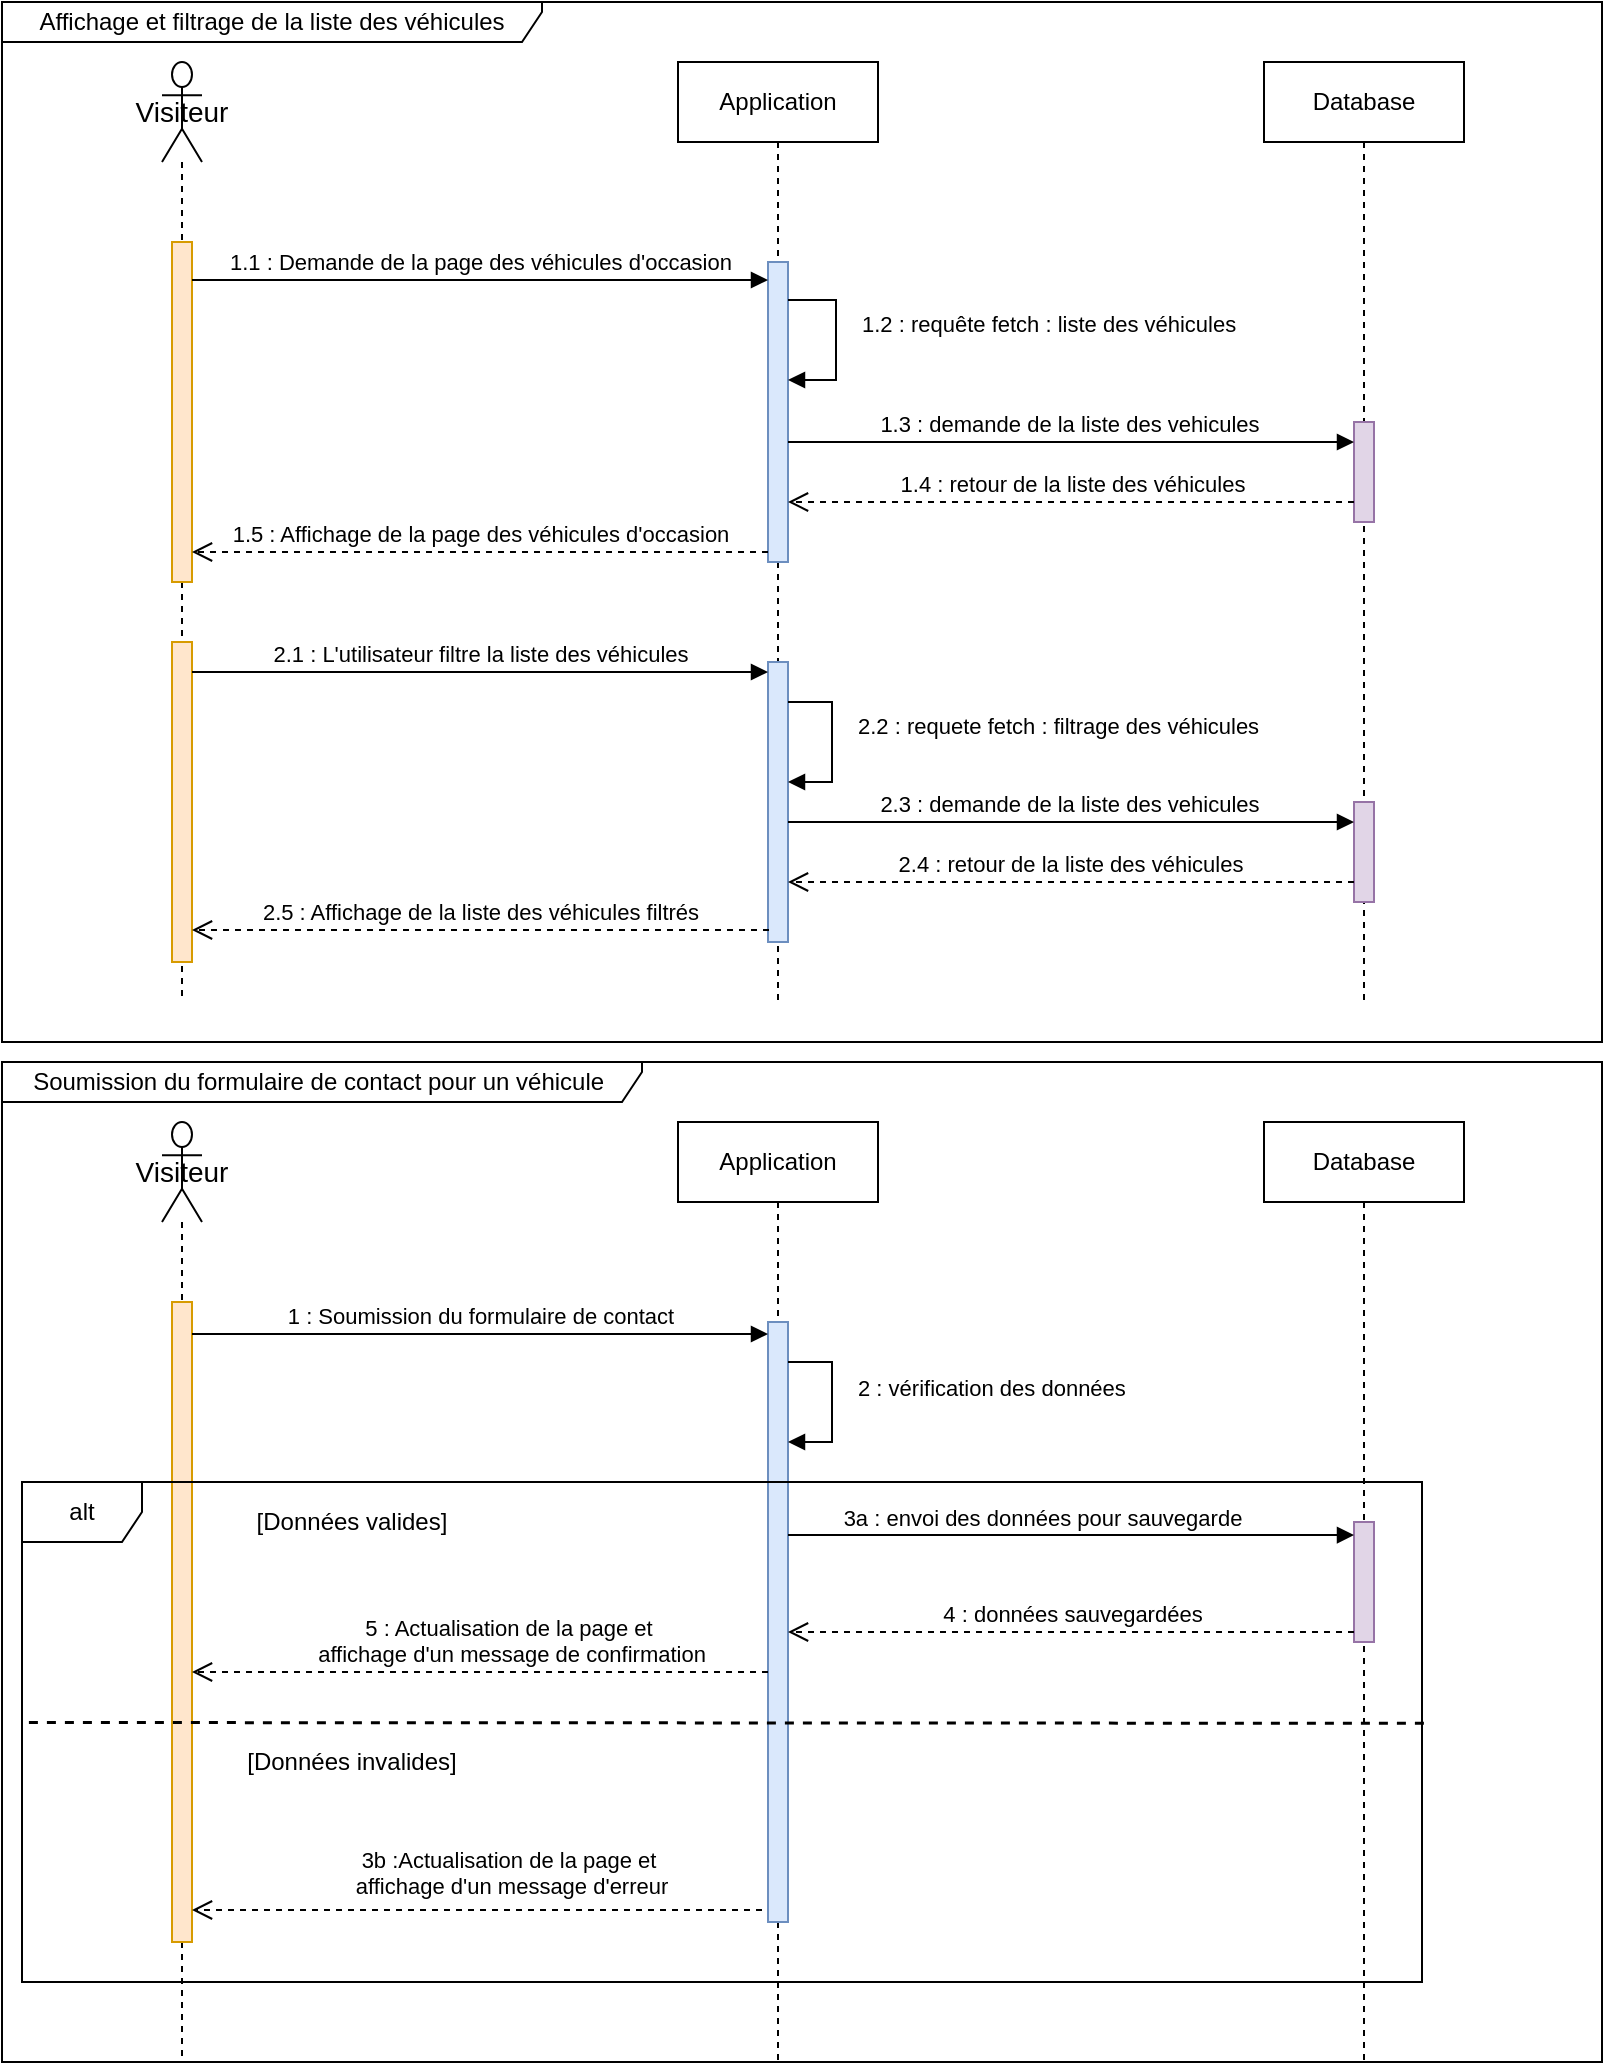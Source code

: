 <mxfile version="26.0.4">
  <diagram name="Page-1" id="VNXcfkbYEXvpR4YsD0s-">
    <mxGraphModel dx="892" dy="606" grid="1" gridSize="10" guides="1" tooltips="1" connect="1" arrows="1" fold="1" page="1" pageScale="1" pageWidth="827" pageHeight="1169" math="0" shadow="0">
      <root>
        <mxCell id="0" />
        <mxCell id="1" parent="0" />
        <mxCell id="Vn9umDjE4MvJT5pGu6KD-4" value="Visiteur" style="shape=umlLifeline;perimeter=lifelinePerimeter;whiteSpace=wrap;html=1;container=1;dropTarget=0;collapsible=0;recursiveResize=0;outlineConnect=0;portConstraint=eastwest;newEdgeStyle={&quot;curved&quot;:0,&quot;rounded&quot;:0};participant=umlActor;size=50;align=center;fontSize=14;" parent="1" vertex="1">
          <mxGeometry x="90" y="40" width="20" height="470" as="geometry" />
        </mxCell>
        <mxCell id="Vn9umDjE4MvJT5pGu6KD-47" value="" style="html=1;points=[[0,0,0,0,5],[0,1,0,0,-5],[1,0,0,0,5],[1,1,0,0,-5]];perimeter=orthogonalPerimeter;outlineConnect=0;targetShapes=umlLifeline;portConstraint=eastwest;newEdgeStyle={&quot;curved&quot;:0,&quot;rounded&quot;:0};labelBackgroundColor=none;fillColor=#ffe6cc;strokeColor=#d79b00;" parent="Vn9umDjE4MvJT5pGu6KD-4" vertex="1">
          <mxGeometry x="5" y="90" width="10" height="170" as="geometry" />
        </mxCell>
        <mxCell id="eg1m_n-5e4tIelkp_Vyl-4" value="" style="html=1;points=[[0,0,0,0,5],[0,1,0,0,-5],[1,0,0,0,5],[1,1,0,0,-5]];perimeter=orthogonalPerimeter;outlineConnect=0;targetShapes=umlLifeline;portConstraint=eastwest;newEdgeStyle={&quot;curved&quot;:0,&quot;rounded&quot;:0};labelBackgroundColor=none;fillColor=#ffe6cc;strokeColor=#d79b00;" vertex="1" parent="Vn9umDjE4MvJT5pGu6KD-4">
          <mxGeometry x="5" y="290" width="10" height="160" as="geometry" />
        </mxCell>
        <mxCell id="Vn9umDjE4MvJT5pGu6KD-5" value="Application" style="shape=umlLifeline;perimeter=lifelinePerimeter;whiteSpace=wrap;html=1;container=1;dropTarget=0;collapsible=0;recursiveResize=0;outlineConnect=0;portConstraint=eastwest;newEdgeStyle={&quot;curved&quot;:0,&quot;rounded&quot;:0};" parent="1" vertex="1">
          <mxGeometry x="348" y="40" width="100" height="470" as="geometry" />
        </mxCell>
        <mxCell id="Vn9umDjE4MvJT5pGu6KD-13" value="" style="html=1;points=[[0,0,0,0,5],[0,1,0,0,-5],[1,0,0,0,5],[1,1,0,0,-5]];perimeter=orthogonalPerimeter;outlineConnect=0;targetShapes=umlLifeline;portConstraint=eastwest;newEdgeStyle={&quot;curved&quot;:0,&quot;rounded&quot;:0};fillColor=#dae8fc;strokeColor=#6c8ebf;" parent="Vn9umDjE4MvJT5pGu6KD-5" vertex="1">
          <mxGeometry x="45" y="100" width="10" height="150" as="geometry" />
        </mxCell>
        <mxCell id="Vn9umDjE4MvJT5pGu6KD-24" value="1.2 : requête fetch : liste des véhicules" style="html=1;align=left;spacingLeft=2;endArrow=block;rounded=0;edgeStyle=orthogonalEdgeStyle;curved=0;rounded=0;" parent="Vn9umDjE4MvJT5pGu6KD-5" edge="1">
          <mxGeometry x="-0.191" y="9" relative="1" as="geometry">
            <mxPoint x="55" y="119" as="sourcePoint" />
            <Array as="points">
              <mxPoint x="79" y="119" />
              <mxPoint x="79" y="159" />
            </Array>
            <mxPoint x="55" y="159" as="targetPoint" />
            <mxPoint as="offset" />
          </mxGeometry>
        </mxCell>
        <mxCell id="Vn9umDjE4MvJT5pGu6KD-25" value="" style="html=1;points=[[0,0,0,0,5],[0,1,0,0,-5],[1,0,0,0,5],[1,1,0,0,-5]];perimeter=orthogonalPerimeter;outlineConnect=0;targetShapes=umlLifeline;portConstraint=eastwest;newEdgeStyle={&quot;curved&quot;:0,&quot;rounded&quot;:0};fillColor=#dae8fc;strokeColor=#6c8ebf;" parent="Vn9umDjE4MvJT5pGu6KD-5" vertex="1">
          <mxGeometry x="45" y="300" width="10" height="140" as="geometry" />
        </mxCell>
        <mxCell id="Vn9umDjE4MvJT5pGu6KD-27" value="2.2 : requete fetch : filtrage des véhicules" style="html=1;align=left;spacingLeft=2;endArrow=block;rounded=0;edgeStyle=orthogonalEdgeStyle;curved=0;rounded=0;" parent="Vn9umDjE4MvJT5pGu6KD-5" edge="1">
          <mxGeometry x="-0.191" y="9" relative="1" as="geometry">
            <mxPoint x="55" y="320" as="sourcePoint" />
            <Array as="points">
              <mxPoint x="77" y="320" />
              <mxPoint x="77" y="360" />
            </Array>
            <mxPoint x="55" y="360" as="targetPoint" />
            <mxPoint as="offset" />
          </mxGeometry>
        </mxCell>
        <mxCell id="Vn9umDjE4MvJT5pGu6KD-7" value="Database" style="shape=umlLifeline;perimeter=lifelinePerimeter;whiteSpace=wrap;html=1;container=1;dropTarget=0;collapsible=0;recursiveResize=0;outlineConnect=0;portConstraint=eastwest;newEdgeStyle={&quot;curved&quot;:0,&quot;rounded&quot;:0};" parent="1" vertex="1">
          <mxGeometry x="641" y="40" width="100" height="470" as="geometry" />
        </mxCell>
        <mxCell id="Vn9umDjE4MvJT5pGu6KD-17" value="" style="html=1;points=[[0,0,0,0,5],[0,1,0,0,-5],[1,0,0,0,5],[1,1,0,0,-5]];perimeter=orthogonalPerimeter;outlineConnect=0;targetShapes=umlLifeline;portConstraint=eastwest;newEdgeStyle={&quot;curved&quot;:0,&quot;rounded&quot;:0};fillColor=#e1d5e7;strokeColor=#9673a6;" parent="Vn9umDjE4MvJT5pGu6KD-7" vertex="1">
          <mxGeometry x="45" y="180" width="10" height="50" as="geometry" />
        </mxCell>
        <mxCell id="WyXcLjYPZOlFibcYT7f2-1" value="" style="html=1;points=[[0,0,0,0,5],[0,1,0,0,-5],[1,0,0,0,5],[1,1,0,0,-5]];perimeter=orthogonalPerimeter;outlineConnect=0;targetShapes=umlLifeline;portConstraint=eastwest;newEdgeStyle={&quot;curved&quot;:0,&quot;rounded&quot;:0};fillColor=#e1d5e7;strokeColor=#9673a6;" parent="Vn9umDjE4MvJT5pGu6KD-7" vertex="1">
          <mxGeometry x="45" y="370" width="10" height="50" as="geometry" />
        </mxCell>
        <mxCell id="Vn9umDjE4MvJT5pGu6KD-8" value="1.1 : Demande de la page des véhicules d&#39;occasion" style="html=1;verticalAlign=bottom;endArrow=block;curved=0;rounded=0;spacingLeft=0;horizontal=1;" parent="1" edge="1">
          <mxGeometry width="80" relative="1" as="geometry">
            <mxPoint x="105" y="149" as="sourcePoint" />
            <mxPoint x="393" y="149" as="targetPoint" />
          </mxGeometry>
        </mxCell>
        <mxCell id="Vn9umDjE4MvJT5pGu6KD-16" value="1.3 : demande de la liste des vehicules&amp;nbsp;" style="html=1;verticalAlign=bottom;endArrow=block;curved=0;rounded=0;" parent="1" edge="1">
          <mxGeometry width="80" relative="1" as="geometry">
            <mxPoint x="403" y="230" as="sourcePoint" />
            <mxPoint x="686" y="230" as="targetPoint" />
            <Array as="points">
              <mxPoint x="540" y="230" />
            </Array>
          </mxGeometry>
        </mxCell>
        <mxCell id="Vn9umDjE4MvJT5pGu6KD-18" value="1.4 : retour de la liste des véhicules" style="html=1;verticalAlign=bottom;endArrow=open;dashed=1;endSize=8;curved=0;rounded=0;" parent="1" edge="1">
          <mxGeometry relative="1" as="geometry">
            <mxPoint x="686" y="260" as="sourcePoint" />
            <mxPoint x="403" y="260" as="targetPoint" />
          </mxGeometry>
        </mxCell>
        <mxCell id="Vn9umDjE4MvJT5pGu6KD-19" value="1.5 : Affichage de la page des véhicules d&#39;occasion" style="html=1;verticalAlign=bottom;endArrow=open;dashed=1;endSize=8;curved=0;rounded=0;" parent="1" edge="1">
          <mxGeometry relative="1" as="geometry">
            <mxPoint x="393" y="285" as="sourcePoint" />
            <mxPoint x="105" y="285" as="targetPoint" />
            <mxPoint as="offset" />
          </mxGeometry>
        </mxCell>
        <mxCell id="Vn9umDjE4MvJT5pGu6KD-26" value="2.1 : L&#39;utilisateur filtre la liste des véhicules" style="html=1;verticalAlign=bottom;endArrow=block;curved=0;rounded=0;" parent="1" edge="1">
          <mxGeometry width="80" relative="1" as="geometry">
            <mxPoint x="105" y="345" as="sourcePoint" />
            <mxPoint x="393" y="345" as="targetPoint" />
            <mxPoint as="offset" />
          </mxGeometry>
        </mxCell>
        <mxCell id="Vn9umDjE4MvJT5pGu6KD-28" value="2.5 : Affichage de la liste des véhicules filtrés" style="html=1;verticalAlign=bottom;endArrow=open;dashed=1;endSize=8;curved=0;rounded=0;" parent="1" edge="1">
          <mxGeometry relative="1" as="geometry">
            <mxPoint x="393.5" y="474" as="sourcePoint" />
            <mxPoint x="105" y="474" as="targetPoint" />
          </mxGeometry>
        </mxCell>
        <mxCell id="Vn9umDjE4MvJT5pGu6KD-29" value="Visiteur" style="shape=umlLifeline;perimeter=lifelinePerimeter;whiteSpace=wrap;html=1;container=1;dropTarget=0;collapsible=0;recursiveResize=0;outlineConnect=0;portConstraint=eastwest;newEdgeStyle={&quot;curved&quot;:0,&quot;rounded&quot;:0};participant=umlActor;size=50;align=center;fontSize=14;" parent="1" vertex="1">
          <mxGeometry x="90" y="570" width="20" height="470" as="geometry" />
        </mxCell>
        <mxCell id="Vn9umDjE4MvJT5pGu6KD-48" value="" style="html=1;points=[[0,0,0,0,5],[0,1,0,0,-5],[1,0,0,0,5],[1,1,0,0,-5]];perimeter=orthogonalPerimeter;outlineConnect=0;targetShapes=umlLifeline;portConstraint=eastwest;newEdgeStyle={&quot;curved&quot;:0,&quot;rounded&quot;:0};fillColor=#ffe6cc;strokeColor=#d79b00;" parent="Vn9umDjE4MvJT5pGu6KD-29" vertex="1">
          <mxGeometry x="5" y="90" width="10" height="320" as="geometry" />
        </mxCell>
        <mxCell id="Vn9umDjE4MvJT5pGu6KD-30" value="Application" style="shape=umlLifeline;perimeter=lifelinePerimeter;whiteSpace=wrap;html=1;container=1;dropTarget=0;collapsible=0;recursiveResize=0;outlineConnect=0;portConstraint=eastwest;newEdgeStyle={&quot;curved&quot;:0,&quot;rounded&quot;:0};" parent="1" vertex="1">
          <mxGeometry x="348" y="570" width="100" height="470" as="geometry" />
        </mxCell>
        <mxCell id="Vn9umDjE4MvJT5pGu6KD-31" value="" style="html=1;points=[[0,0,0,0,5],[0,1,0,0,-5],[1,0,0,0,5],[1,1,0,0,-5]];perimeter=orthogonalPerimeter;outlineConnect=0;targetShapes=umlLifeline;portConstraint=eastwest;newEdgeStyle={&quot;curved&quot;:0,&quot;rounded&quot;:0};fillColor=#dae8fc;strokeColor=#6c8ebf;" parent="Vn9umDjE4MvJT5pGu6KD-30" vertex="1">
          <mxGeometry x="45" y="100" width="10" height="300" as="geometry" />
        </mxCell>
        <mxCell id="Vn9umDjE4MvJT5pGu6KD-36" value="Database" style="shape=umlLifeline;perimeter=lifelinePerimeter;whiteSpace=wrap;html=1;container=1;dropTarget=0;collapsible=0;recursiveResize=0;outlineConnect=0;portConstraint=eastwest;newEdgeStyle={&quot;curved&quot;:0,&quot;rounded&quot;:0};" parent="1" vertex="1">
          <mxGeometry x="641" y="570" width="100" height="470" as="geometry" />
        </mxCell>
        <mxCell id="Vn9umDjE4MvJT5pGu6KD-37" value="" style="html=1;points=[[0,0,0,0,5],[0,1,0,0,-5],[1,0,0,0,5],[1,1,0,0,-5]];perimeter=orthogonalPerimeter;outlineConnect=0;targetShapes=umlLifeline;portConstraint=eastwest;newEdgeStyle={&quot;curved&quot;:0,&quot;rounded&quot;:0};fillColor=#e1d5e7;strokeColor=#9673a6;" parent="Vn9umDjE4MvJT5pGu6KD-36" vertex="1">
          <mxGeometry x="45" y="200" width="10" height="60" as="geometry" />
        </mxCell>
        <mxCell id="Vn9umDjE4MvJT5pGu6KD-38" value="1 : Soumission du formulaire de contact" style="html=1;verticalAlign=bottom;endArrow=block;curved=0;rounded=0;" parent="1" edge="1">
          <mxGeometry width="80" relative="1" as="geometry">
            <mxPoint x="105" y="676" as="sourcePoint" />
            <mxPoint x="393" y="676" as="targetPoint" />
          </mxGeometry>
        </mxCell>
        <mxCell id="Vn9umDjE4MvJT5pGu6KD-40" value="2 : vérification des données" style="html=1;align=left;spacingLeft=2;endArrow=block;rounded=0;edgeStyle=orthogonalEdgeStyle;curved=0;rounded=0;" parent="1" edge="1">
          <mxGeometry x="-0.184" y="9" relative="1" as="geometry">
            <mxPoint x="403" y="690" as="sourcePoint" />
            <Array as="points">
              <mxPoint x="425" y="690" />
              <mxPoint x="425" y="730" />
            </Array>
            <mxPoint x="403" y="730" as="targetPoint" />
            <mxPoint as="offset" />
          </mxGeometry>
        </mxCell>
        <mxCell id="Vn9umDjE4MvJT5pGu6KD-41" value="3a : envoi des données pour sauvegarde" style="html=1;verticalAlign=bottom;endArrow=block;curved=0;rounded=0;" parent="1" edge="1">
          <mxGeometry x="-0.103" width="80" relative="1" as="geometry">
            <mxPoint x="403" y="776.55" as="sourcePoint" />
            <mxPoint x="686" y="776.55" as="targetPoint" />
            <mxPoint as="offset" />
          </mxGeometry>
        </mxCell>
        <mxCell id="Vn9umDjE4MvJT5pGu6KD-42" value="alt" style="shape=umlFrame;whiteSpace=wrap;html=1;pointerEvents=0;" parent="1" vertex="1">
          <mxGeometry x="20" y="750" width="700" height="250" as="geometry" />
        </mxCell>
        <mxCell id="Vn9umDjE4MvJT5pGu6KD-43" value="4 : données sauvegardées" style="html=1;verticalAlign=bottom;endArrow=open;dashed=1;endSize=8;curved=0;rounded=0;" parent="1" edge="1">
          <mxGeometry relative="1" as="geometry">
            <mxPoint x="686" y="825" as="sourcePoint" />
            <mxPoint x="403" y="825" as="targetPoint" />
          </mxGeometry>
        </mxCell>
        <mxCell id="Vn9umDjE4MvJT5pGu6KD-44" value="5 : Actualisation de la page et&lt;div&gt;&amp;nbsp;affichage d&#39;un message de confirmation&lt;/div&gt;" style="html=1;verticalAlign=bottom;endArrow=open;dashed=1;endSize=8;curved=0;rounded=0;" parent="1" edge="1">
          <mxGeometry x="-0.093" relative="1" as="geometry">
            <mxPoint x="393" y="845" as="sourcePoint" />
            <mxPoint x="105" y="845" as="targetPoint" />
            <mxPoint as="offset" />
          </mxGeometry>
        </mxCell>
        <mxCell id="Vn9umDjE4MvJT5pGu6KD-46" value="3b :Actualisation de la page et&lt;div&gt;&amp;nbsp;affichage d&#39;un message d&#39;erreur&lt;/div&gt;" style="html=1;verticalAlign=bottom;endArrow=open;dashed=1;endSize=8;curved=0;rounded=0;" parent="1" edge="1">
          <mxGeometry x="-0.105" y="-3" relative="1" as="geometry">
            <mxPoint x="390" y="964" as="sourcePoint" />
            <mxPoint x="105" y="964" as="targetPoint" />
            <mxPoint as="offset" />
          </mxGeometry>
        </mxCell>
        <mxCell id="WyXcLjYPZOlFibcYT7f2-2" value="2.3 : demande de la liste des vehicules&amp;nbsp;" style="html=1;verticalAlign=bottom;endArrow=block;curved=0;rounded=0;" parent="1" source="Vn9umDjE4MvJT5pGu6KD-25" target="WyXcLjYPZOlFibcYT7f2-1" edge="1">
          <mxGeometry width="80" relative="1" as="geometry">
            <mxPoint x="400" y="420" as="sourcePoint" />
            <mxPoint x="683" y="420" as="targetPoint" />
            <Array as="points">
              <mxPoint x="537" y="420" />
            </Array>
          </mxGeometry>
        </mxCell>
        <mxCell id="WyXcLjYPZOlFibcYT7f2-3" value="2.4 : retour de la liste des véhicules" style="html=1;verticalAlign=bottom;endArrow=open;dashed=1;endSize=8;curved=0;rounded=0;" parent="1" edge="1">
          <mxGeometry x="0.004" relative="1" as="geometry">
            <mxPoint x="686" y="450" as="sourcePoint" />
            <mxPoint x="403" y="450" as="targetPoint" />
            <mxPoint as="offset" />
          </mxGeometry>
        </mxCell>
        <mxCell id="eg1m_n-5e4tIelkp_Vyl-5" value="Affichage et filtrage de la liste des véhicules" style="shape=umlFrame;whiteSpace=wrap;html=1;pointerEvents=0;width=270;height=20;" vertex="1" parent="1">
          <mxGeometry x="10" y="10" width="800" height="520" as="geometry" />
        </mxCell>
        <mxCell id="eg1m_n-5e4tIelkp_Vyl-7" value="Soumission du formulaire de contact pour un véhicule&amp;nbsp;" style="shape=umlFrame;whiteSpace=wrap;html=1;pointerEvents=0;width=320;height=20;" vertex="1" parent="1">
          <mxGeometry x="10" y="540" width="800" height="500" as="geometry" />
        </mxCell>
        <mxCell id="eg1m_n-5e4tIelkp_Vyl-9" value="" style="endArrow=none;dashed=1;html=1;rounded=0;entryX=-0.002;entryY=0.548;entryDx=0;entryDy=0;entryPerimeter=0;strokeWidth=1.5;" edge="1" parent="1">
          <mxGeometry width="50" height="50" relative="1" as="geometry">
            <mxPoint x="720.7" y="870.4" as="sourcePoint" />
            <mxPoint x="19.3" y="870.0" as="targetPoint" />
          </mxGeometry>
        </mxCell>
        <mxCell id="eg1m_n-5e4tIelkp_Vyl-10" value="[Données valides]" style="text;html=1;align=center;verticalAlign=middle;whiteSpace=wrap;rounded=0;" vertex="1" parent="1">
          <mxGeometry x="130" y="760" width="110" height="20" as="geometry" />
        </mxCell>
        <mxCell id="eg1m_n-5e4tIelkp_Vyl-11" value="[Données invalides]" style="text;html=1;align=center;verticalAlign=middle;whiteSpace=wrap;rounded=0;" vertex="1" parent="1">
          <mxGeometry x="130" y="880" width="110" height="20" as="geometry" />
        </mxCell>
      </root>
    </mxGraphModel>
  </diagram>
</mxfile>
